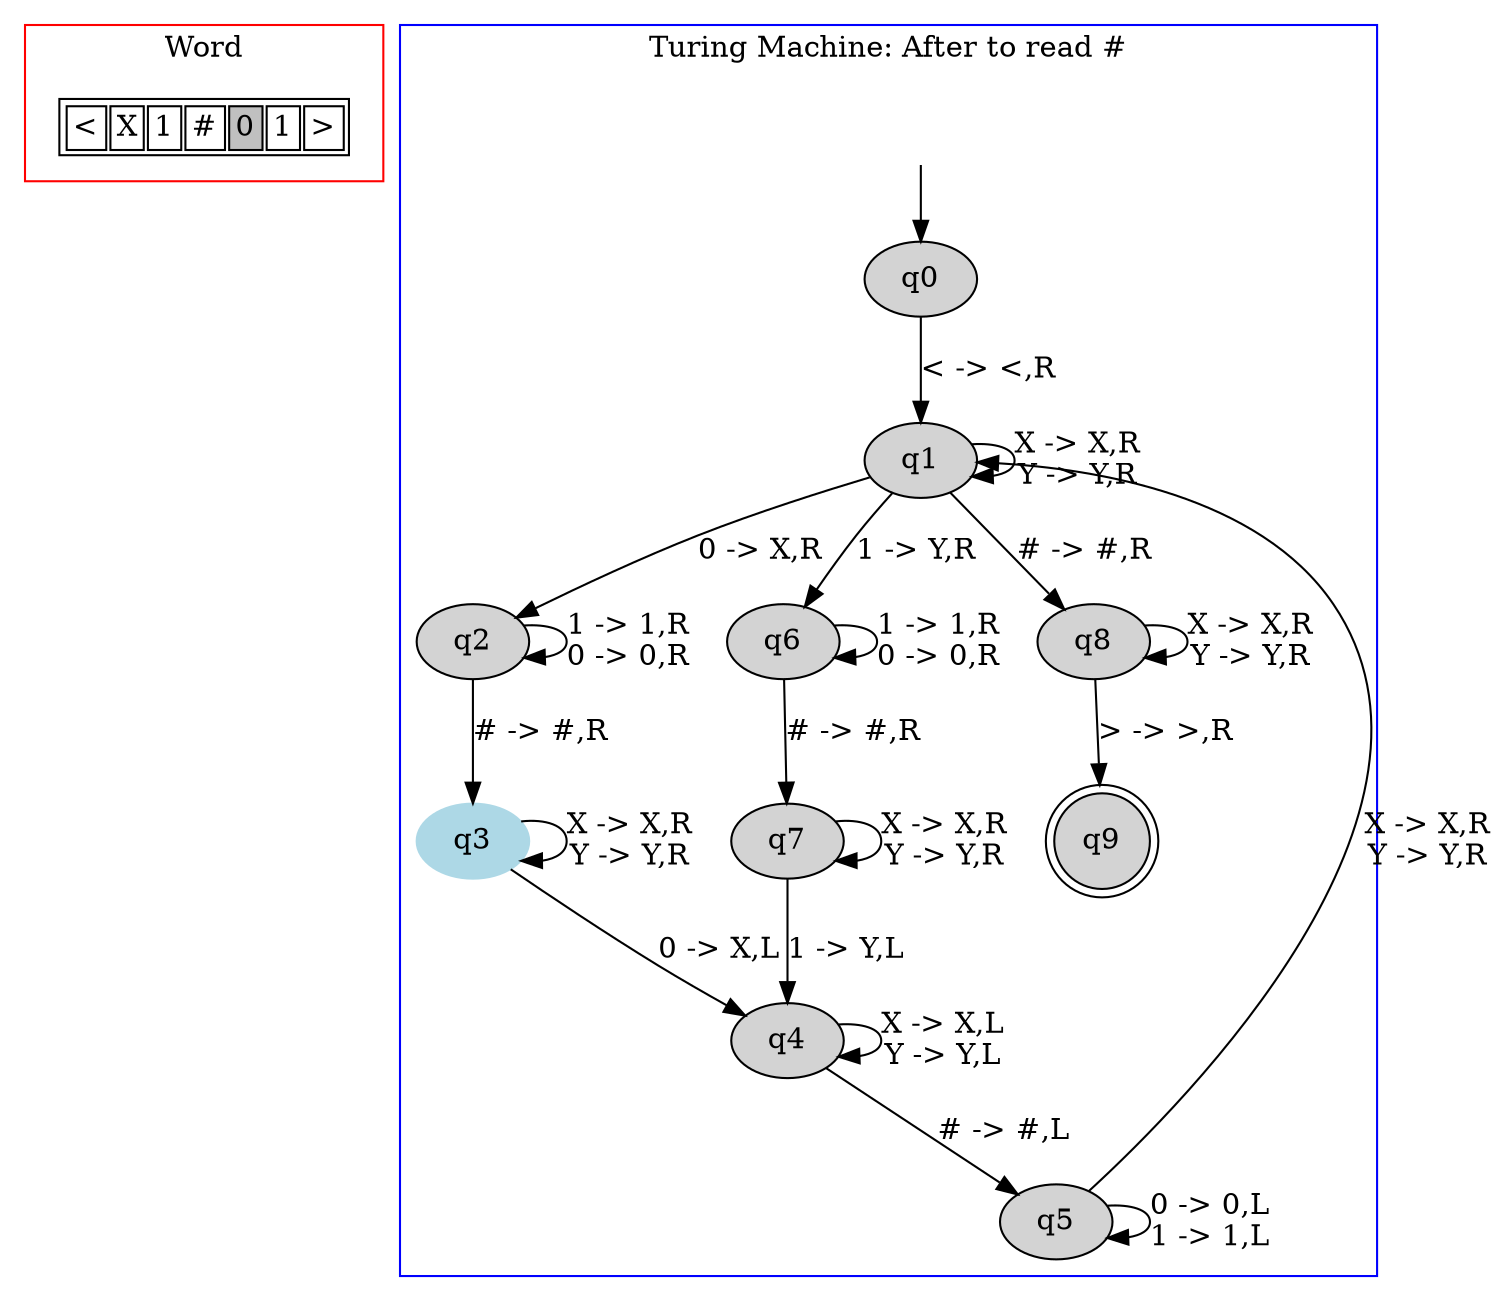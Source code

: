 digraph G {
	subgraph cluster_0 {
		node [shape=plaintext];

struct1 [label=<<TABLE>
<TR>
<TD><FONT>&lt;</FONT></TD>
<TD><FONT>X</FONT></TD>
<TD><FONT>1</FONT></TD>
<TD><FONT>#</FONT></TD>
<TD BGCOLOR="gray"><FONT>0</FONT></TD>
<TD><FONT>1</FONT></TD>
<TD><FONT>&gt;</FONT></TD>
</TR>
</TABLE>>];
label = "Word";
color=red;
}
	subgraph cluster_1 {
		node [style=filled];
		label = "Turing Machine: After to read #"
		color=blue;

		q0;
		q1;
		q2;
		q3 [color="lightblue"];
		q4;
		q5;
		q6;
		q7;
		q8;
		q9 [shape="doublecircle"];
		q0->q1[label="< -> <,R"];
		q1->q1[label="X -> X,R
Y -> Y,R"];
		q1->q2[label="0 -> X,R"];
		q1->q6[label="1 -> Y,R"];
		q1->q8[label="# -> #,R"];
		q2->q2[label="1 -> 1,R
0 -> 0,R"];
		q2->q3[label="# -> #,R"];
		q3->q3[label="X -> X,R
Y -> Y,R"];
		q3->q4[label="0 -> X,L"];
		q4->q4[label="X -> X,L
Y -> Y,L"];
		q4->q5[label="# -> #,L"];
		q5->q1[label="X -> X,R
Y -> Y,R"];
		q5->q5[label="0 -> 0,L
1 -> 1,L"];
		q6->q6[label="1 -> 1,R
0 -> 0,R"];
		q6->q7[label="# -> #,R"];
		q7->q4[label="1 -> Y,L"];
		q7->q7[label="X -> X,R
Y -> Y,R"];
		q8->q8[label="X -> X,R
Y -> Y,R"];
		q8->q9[label="> -> >,R"];
x [color=white, label=""];		x->q0	}

}